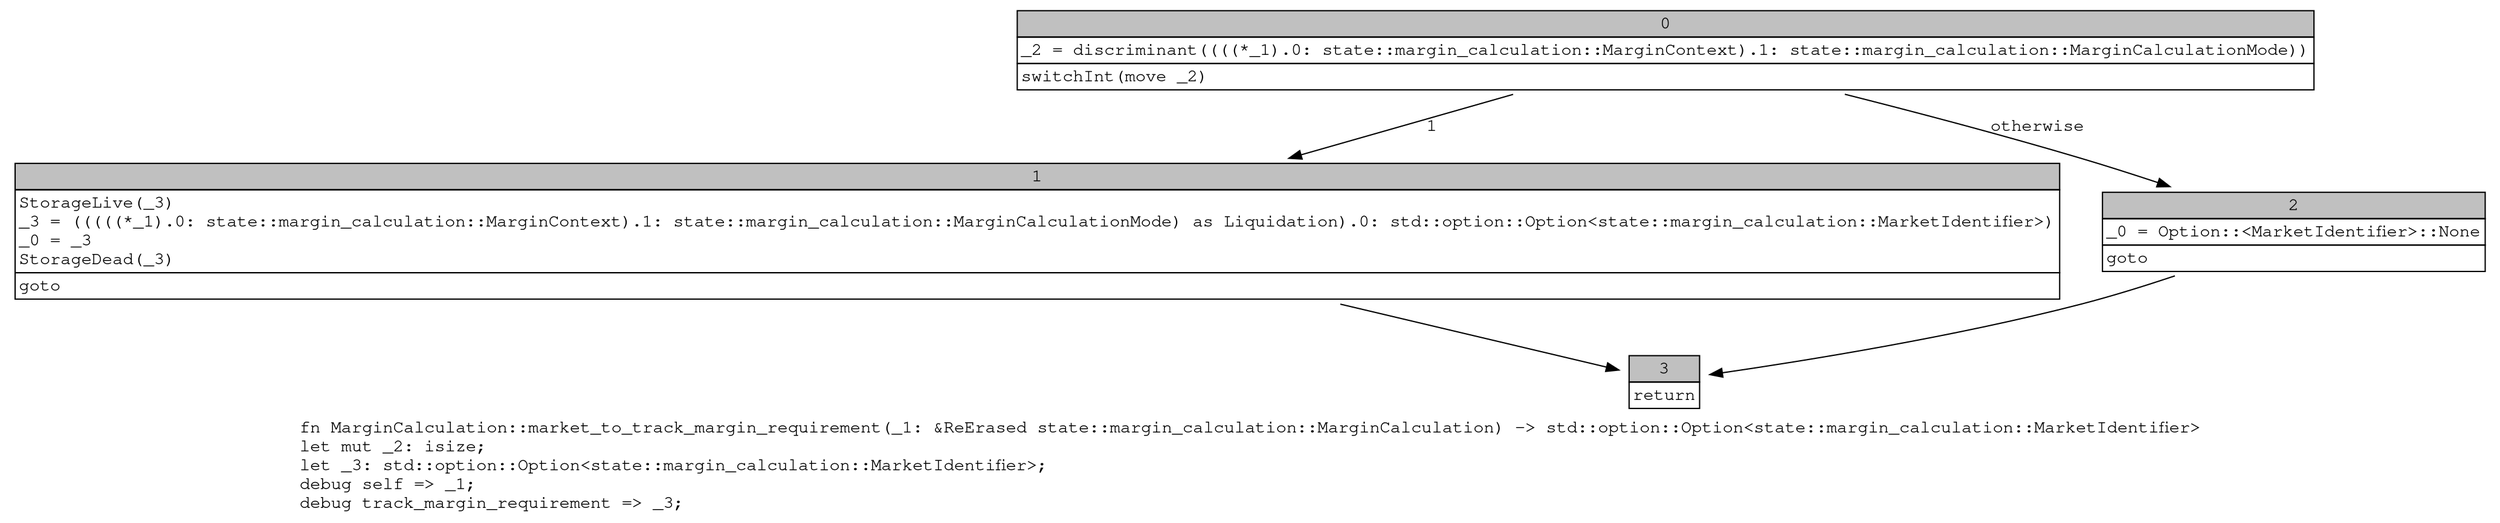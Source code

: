 digraph Mir_0_3459 {
    graph [fontname="Courier, monospace"];
    node [fontname="Courier, monospace"];
    edge [fontname="Courier, monospace"];
    label=<fn MarginCalculation::market_to_track_margin_requirement(_1: &amp;ReErased state::margin_calculation::MarginCalculation) -&gt; std::option::Option&lt;state::margin_calculation::MarketIdentifier&gt;<br align="left"/>let mut _2: isize;<br align="left"/>let _3: std::option::Option&lt;state::margin_calculation::MarketIdentifier&gt;;<br align="left"/>debug self =&gt; _1;<br align="left"/>debug track_margin_requirement =&gt; _3;<br align="left"/>>;
    bb0__0_3459 [shape="none", label=<<table border="0" cellborder="1" cellspacing="0"><tr><td bgcolor="gray" align="center" colspan="1">0</td></tr><tr><td align="left" balign="left">_2 = discriminant((((*_1).0: state::margin_calculation::MarginContext).1: state::margin_calculation::MarginCalculationMode))<br/></td></tr><tr><td align="left">switchInt(move _2)</td></tr></table>>];
    bb1__0_3459 [shape="none", label=<<table border="0" cellborder="1" cellspacing="0"><tr><td bgcolor="gray" align="center" colspan="1">1</td></tr><tr><td align="left" balign="left">StorageLive(_3)<br/>_3 = (((((*_1).0: state::margin_calculation::MarginContext).1: state::margin_calculation::MarginCalculationMode) as Liquidation).0: std::option::Option&lt;state::margin_calculation::MarketIdentifier&gt;)<br/>_0 = _3<br/>StorageDead(_3)<br/></td></tr><tr><td align="left">goto</td></tr></table>>];
    bb2__0_3459 [shape="none", label=<<table border="0" cellborder="1" cellspacing="0"><tr><td bgcolor="gray" align="center" colspan="1">2</td></tr><tr><td align="left" balign="left">_0 = Option::&lt;MarketIdentifier&gt;::None<br/></td></tr><tr><td align="left">goto</td></tr></table>>];
    bb3__0_3459 [shape="none", label=<<table border="0" cellborder="1" cellspacing="0"><tr><td bgcolor="gray" align="center" colspan="1">3</td></tr><tr><td align="left">return</td></tr></table>>];
    bb0__0_3459 -> bb1__0_3459 [label="1"];
    bb0__0_3459 -> bb2__0_3459 [label="otherwise"];
    bb1__0_3459 -> bb3__0_3459 [label=""];
    bb2__0_3459 -> bb3__0_3459 [label=""];
}
